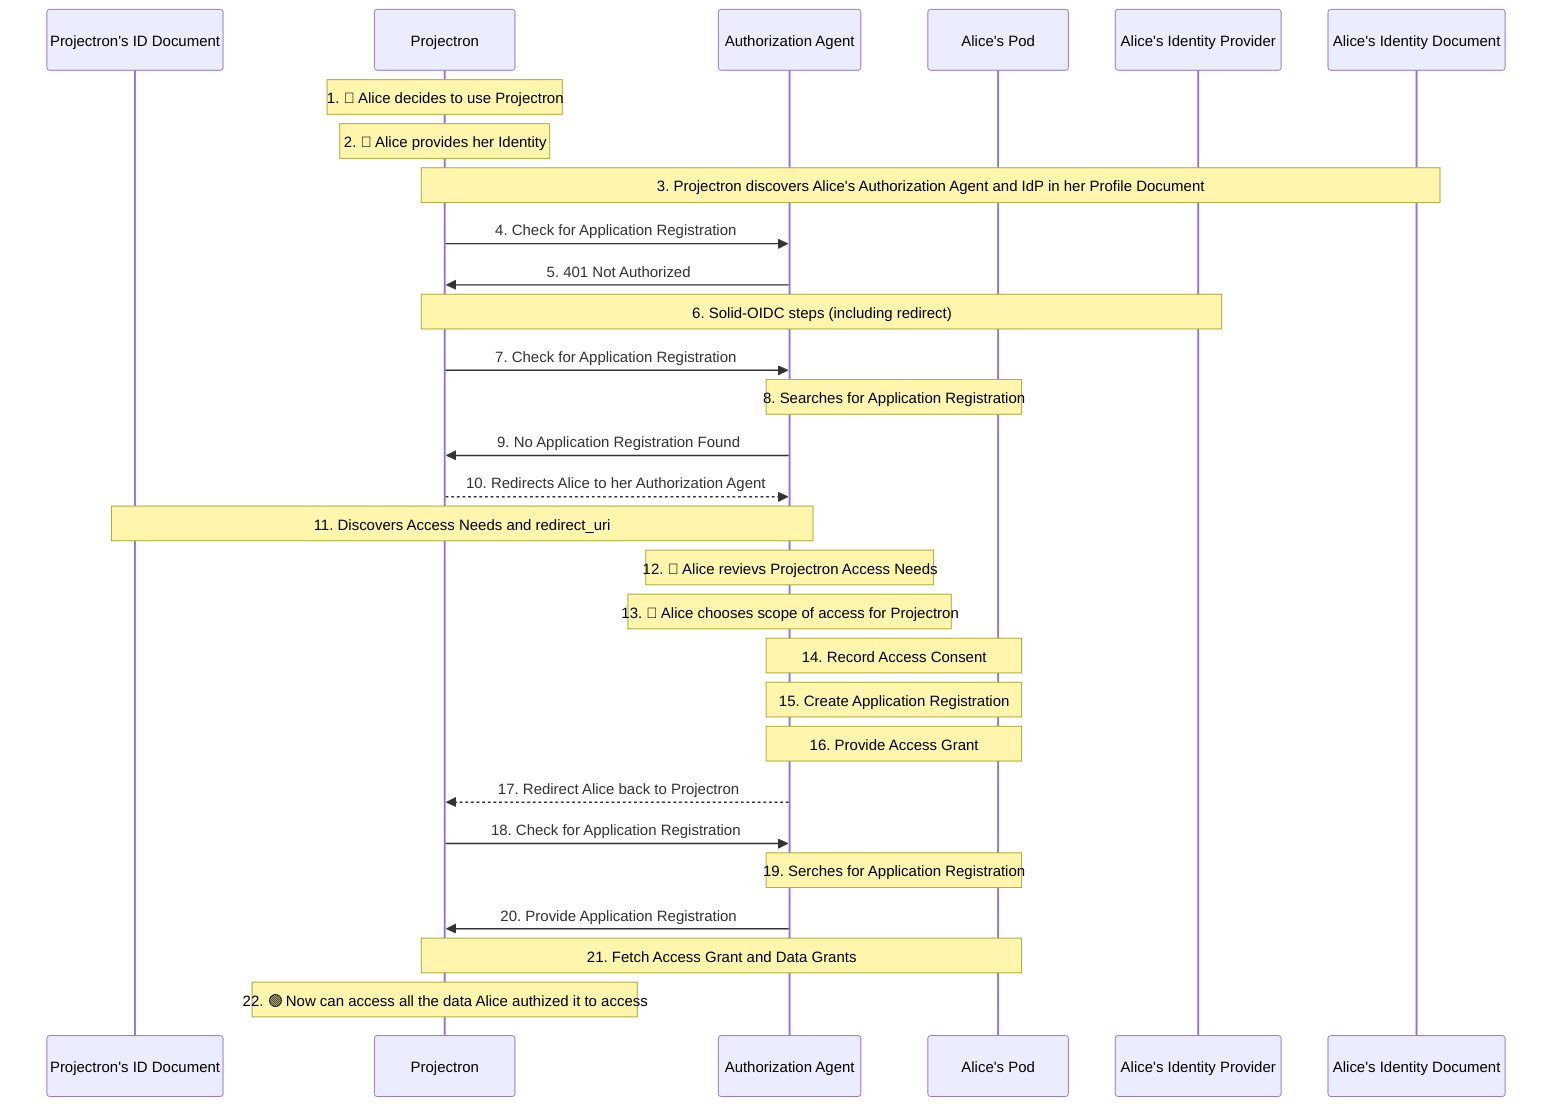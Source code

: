 sequenceDiagram
    participant Projectron's ID Document
    participant Projectron
    participant Authorization Agent
    participant Alice's Pod
    participant Alice's Identity Provider
    participant Alice's Identity Document
    Note over Projectron: 1. 👩 Alice decides to use Projectron
    Note over Projectron: 2. 👩 Alice provides her Identity
    Note over Alice's Identity Document,Projectron: 3. Projectron discovers Alice's Authorization Agent and IdP in her Profile Document
    Projectron->>Authorization Agent: 4. Check for Application Registration
    Authorization Agent->>Projectron: 5. 401 Not Authorized
    Note over Projectron, Alice's Identity Provider: 6. Solid-OIDC steps (including redirect)
    Projectron->>Authorization Agent: 7. Check for Application Registration
    Note over Authorization Agent, Alice's Pod: 8. Searches for Application Registration
    Authorization Agent->>Projectron: 9. No Application Registration Found
    Projectron-->>Authorization Agent: 10. Redirects Alice to her Authorization Agent
    Note over Projectron's ID Document, Authorization Agent: 11. Discovers Access Needs and redirect_uri
    Note over Authorization Agent: 12. 👩 Alice revievs Projectron Access Needs
    Note over Authorization Agent: 13. 👩 Alice chooses scope of access for Projectron
    Note over Authorization Agent, Alice's Pod: 14. Record Access Consent
    Note over Authorization Agent, Alice's Pod: 15. Create Application Registration
    Note over Authorization Agent, Alice's Pod: 16. Provide Access Grant
    Authorization Agent-->>Projectron: 17. Redirect Alice back to Projectron
    Projectron->>Authorization Agent: 18. Check for Application Registration
    Note over Authorization Agent, Alice's Pod: 19. Serches for Application Registration
    Authorization Agent->>Projectron: 20. Provide Application Registration
    Note over Projectron, Alice's Pod: 21. Fetch Access Grant and Data Grants
    Note over Projectron: 22. 🟢 Now can access all the data Alice authized it to access